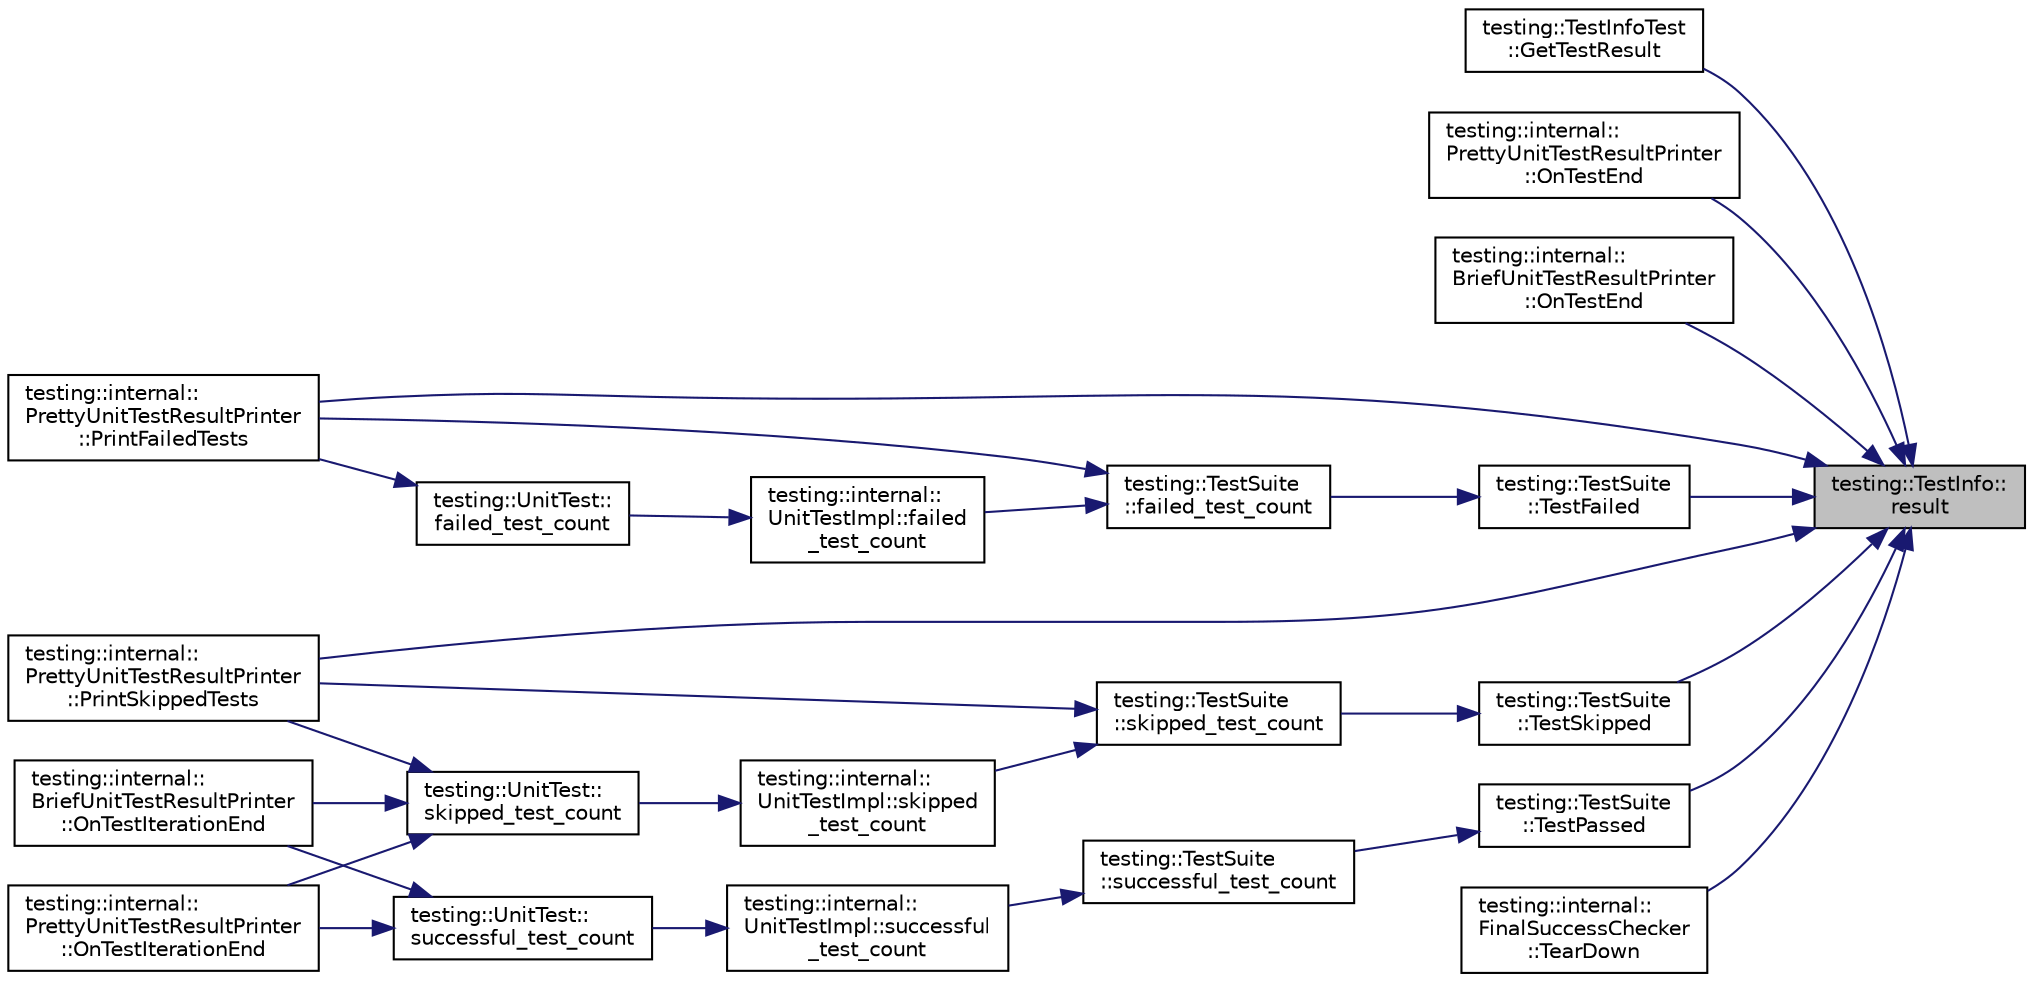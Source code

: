 digraph "testing::TestInfo::result"
{
 // LATEX_PDF_SIZE
  bgcolor="transparent";
  edge [fontname="Helvetica",fontsize="10",labelfontname="Helvetica",labelfontsize="10"];
  node [fontname="Helvetica",fontsize="10",shape=record];
  rankdir="RL";
  Node1 [label="testing::TestInfo::\lresult",height=0.2,width=0.4,color="black", fillcolor="grey75", style="filled", fontcolor="black",tooltip=" "];
  Node1 -> Node2 [dir="back",color="midnightblue",fontsize="10",style="solid",fontname="Helvetica"];
  Node2 [label="testing::TestInfoTest\l::GetTestResult",height=0.2,width=0.4,color="black",URL="$classtesting_1_1TestInfoTest.html#a154b3679b1aa00ad037ce46eb60d18c3",tooltip=" "];
  Node1 -> Node3 [dir="back",color="midnightblue",fontsize="10",style="solid",fontname="Helvetica"];
  Node3 [label="testing::internal::\lPrettyUnitTestResultPrinter\l::OnTestEnd",height=0.2,width=0.4,color="black",URL="$classtesting_1_1internal_1_1PrettyUnitTestResultPrinter.html#a085f90bb9f3128d8d8864c19e1e188ef",tooltip=" "];
  Node1 -> Node4 [dir="back",color="midnightblue",fontsize="10",style="solid",fontname="Helvetica"];
  Node4 [label="testing::internal::\lBriefUnitTestResultPrinter\l::OnTestEnd",height=0.2,width=0.4,color="black",URL="$classtesting_1_1internal_1_1BriefUnitTestResultPrinter.html#a75d77451c674519eed649c52f73c61c0",tooltip=" "];
  Node1 -> Node5 [dir="back",color="midnightblue",fontsize="10",style="solid",fontname="Helvetica"];
  Node5 [label="testing::internal::\lPrettyUnitTestResultPrinter\l::PrintFailedTests",height=0.2,width=0.4,color="black",URL="$classtesting_1_1internal_1_1PrettyUnitTestResultPrinter.html#aca5a9dc08998948e293b307d931b3f86",tooltip=" "];
  Node1 -> Node6 [dir="back",color="midnightblue",fontsize="10",style="solid",fontname="Helvetica"];
  Node6 [label="testing::internal::\lPrettyUnitTestResultPrinter\l::PrintSkippedTests",height=0.2,width=0.4,color="black",URL="$classtesting_1_1internal_1_1PrettyUnitTestResultPrinter.html#a2916db1a4f24dd9d07a7ec490a8a9ace",tooltip=" "];
  Node1 -> Node7 [dir="back",color="midnightblue",fontsize="10",style="solid",fontname="Helvetica"];
  Node7 [label="testing::internal::\lFinalSuccessChecker\l::TearDown",height=0.2,width=0.4,color="black",URL="$classtesting_1_1internal_1_1FinalSuccessChecker.html#a15ba1169b52bbf73a3ccea0c9f55cefd",tooltip=" "];
  Node1 -> Node8 [dir="back",color="midnightblue",fontsize="10",style="solid",fontname="Helvetica"];
  Node8 [label="testing::TestSuite\l::TestFailed",height=0.2,width=0.4,color="black",URL="$classtesting_1_1TestSuite.html#ae4a91afa37c495d36bf30dd9d6cf0e9c",tooltip=" "];
  Node8 -> Node9 [dir="back",color="midnightblue",fontsize="10",style="solid",fontname="Helvetica"];
  Node9 [label="testing::TestSuite\l::failed_test_count",height=0.2,width=0.4,color="black",URL="$classtesting_1_1TestSuite.html#aaf18223e67cf0761f56bd4b8167abc6c",tooltip=" "];
  Node9 -> Node10 [dir="back",color="midnightblue",fontsize="10",style="solid",fontname="Helvetica"];
  Node10 [label="testing::internal::\lUnitTestImpl::failed\l_test_count",height=0.2,width=0.4,color="black",URL="$classtesting_1_1internal_1_1UnitTestImpl.html#ad0abe95b66466268363d7fa407bac41b",tooltip=" "];
  Node10 -> Node11 [dir="back",color="midnightblue",fontsize="10",style="solid",fontname="Helvetica"];
  Node11 [label="testing::UnitTest::\lfailed_test_count",height=0.2,width=0.4,color="black",URL="$classtesting_1_1UnitTest.html#ace1c860482b4ae5c341df5a9665e5c08",tooltip=" "];
  Node11 -> Node5 [dir="back",color="midnightblue",fontsize="10",style="solid",fontname="Helvetica"];
  Node9 -> Node5 [dir="back",color="midnightblue",fontsize="10",style="solid",fontname="Helvetica"];
  Node1 -> Node12 [dir="back",color="midnightblue",fontsize="10",style="solid",fontname="Helvetica"];
  Node12 [label="testing::TestSuite\l::TestPassed",height=0.2,width=0.4,color="black",URL="$classtesting_1_1TestSuite.html#a30cb6d26a98feda5c2af89a15abd3264",tooltip=" "];
  Node12 -> Node13 [dir="back",color="midnightblue",fontsize="10",style="solid",fontname="Helvetica"];
  Node13 [label="testing::TestSuite\l::successful_test_count",height=0.2,width=0.4,color="black",URL="$classtesting_1_1TestSuite.html#a85bc4191681df7e8bae810c1744465ec",tooltip=" "];
  Node13 -> Node14 [dir="back",color="midnightblue",fontsize="10",style="solid",fontname="Helvetica"];
  Node14 [label="testing::internal::\lUnitTestImpl::successful\l_test_count",height=0.2,width=0.4,color="black",URL="$classtesting_1_1internal_1_1UnitTestImpl.html#ac363f681cbecf10fea5c04408b98e744",tooltip=" "];
  Node14 -> Node15 [dir="back",color="midnightblue",fontsize="10",style="solid",fontname="Helvetica"];
  Node15 [label="testing::UnitTest::\lsuccessful_test_count",height=0.2,width=0.4,color="black",URL="$classtesting_1_1UnitTest.html#a49ee8056e357ad497e67399447dd5a40",tooltip=" "];
  Node15 -> Node16 [dir="back",color="midnightblue",fontsize="10",style="solid",fontname="Helvetica"];
  Node16 [label="testing::internal::\lPrettyUnitTestResultPrinter\l::OnTestIterationEnd",height=0.2,width=0.4,color="black",URL="$classtesting_1_1internal_1_1PrettyUnitTestResultPrinter.html#a447fc02d3e3af17cef6f0727bab7414a",tooltip=" "];
  Node15 -> Node17 [dir="back",color="midnightblue",fontsize="10",style="solid",fontname="Helvetica"];
  Node17 [label="testing::internal::\lBriefUnitTestResultPrinter\l::OnTestIterationEnd",height=0.2,width=0.4,color="black",URL="$classtesting_1_1internal_1_1BriefUnitTestResultPrinter.html#a8533d95c71833e1f8d0d63f519ec2e6f",tooltip=" "];
  Node1 -> Node18 [dir="back",color="midnightblue",fontsize="10",style="solid",fontname="Helvetica"];
  Node18 [label="testing::TestSuite\l::TestSkipped",height=0.2,width=0.4,color="black",URL="$classtesting_1_1TestSuite.html#a0e162a1f49f40049a5b16fe989dc75e7",tooltip=" "];
  Node18 -> Node19 [dir="back",color="midnightblue",fontsize="10",style="solid",fontname="Helvetica"];
  Node19 [label="testing::TestSuite\l::skipped_test_count",height=0.2,width=0.4,color="black",URL="$classtesting_1_1TestSuite.html#ae48c72ff92fa1c555e3b577f8661285c",tooltip=" "];
  Node19 -> Node6 [dir="back",color="midnightblue",fontsize="10",style="solid",fontname="Helvetica"];
  Node19 -> Node20 [dir="back",color="midnightblue",fontsize="10",style="solid",fontname="Helvetica"];
  Node20 [label="testing::internal::\lUnitTestImpl::skipped\l_test_count",height=0.2,width=0.4,color="black",URL="$classtesting_1_1internal_1_1UnitTestImpl.html#ad3f9765253b1d9deb7cb6eb7a3aa85ff",tooltip=" "];
  Node20 -> Node21 [dir="back",color="midnightblue",fontsize="10",style="solid",fontname="Helvetica"];
  Node21 [label="testing::UnitTest::\lskipped_test_count",height=0.2,width=0.4,color="black",URL="$classtesting_1_1UnitTest.html#a0082c74809be04baf7e43842ddac4ae5",tooltip=" "];
  Node21 -> Node16 [dir="back",color="midnightblue",fontsize="10",style="solid",fontname="Helvetica"];
  Node21 -> Node17 [dir="back",color="midnightblue",fontsize="10",style="solid",fontname="Helvetica"];
  Node21 -> Node6 [dir="back",color="midnightblue",fontsize="10",style="solid",fontname="Helvetica"];
}
